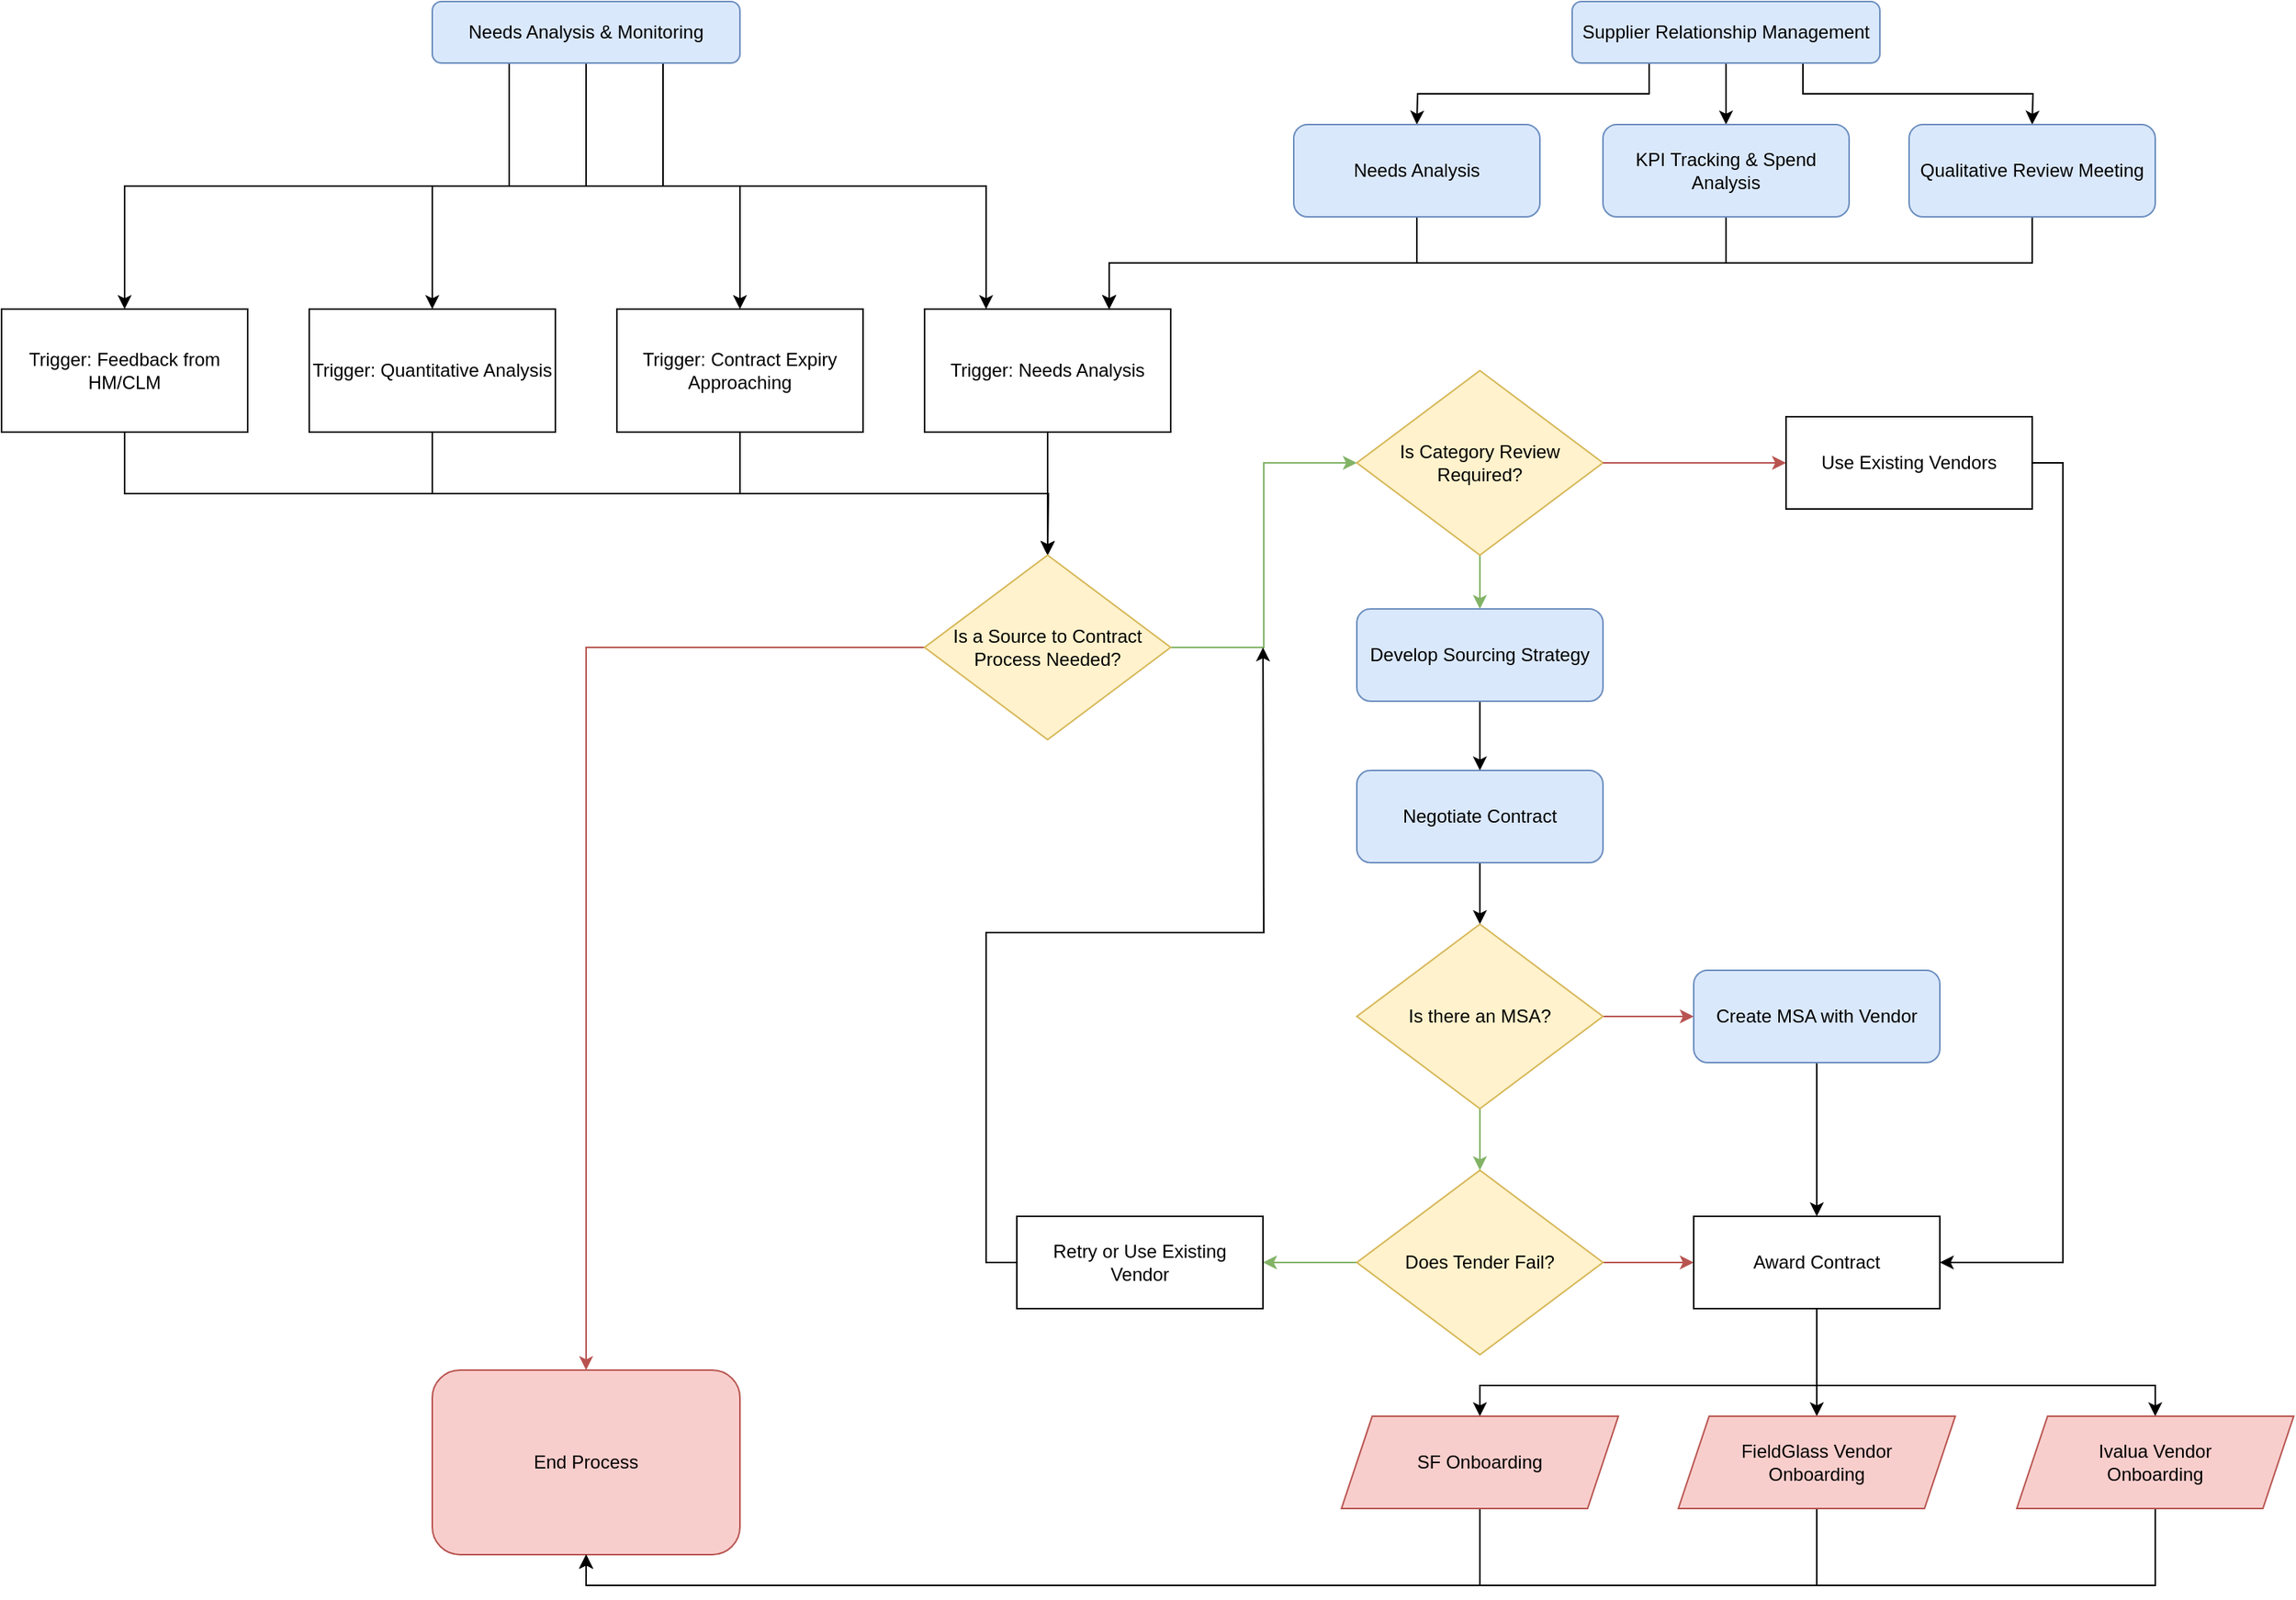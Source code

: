 <mxfile version="26.0.14">
  <diagram id="C5RBs43oDa-KdzZeNtuy" name="Page-1">
    <mxGraphModel dx="2954" dy="1098" grid="1" gridSize="10" guides="1" tooltips="1" connect="1" arrows="1" fold="1" page="1" pageScale="1" pageWidth="827" pageHeight="1169" math="0" shadow="0">
      <root>
        <mxCell id="WIyWlLk6GJQsqaUBKTNV-0" />
        <mxCell id="WIyWlLk6GJQsqaUBKTNV-1" parent="WIyWlLk6GJQsqaUBKTNV-0" />
        <mxCell id="7fKR6DzYwxGj0Lj0Nkhz-16" style="edgeStyle=orthogonalEdgeStyle;rounded=0;orthogonalLoop=1;jettySize=auto;html=1;exitX=0.25;exitY=1;exitDx=0;exitDy=0;entryX=0.5;entryY=0;entryDx=0;entryDy=0;" edge="1" parent="WIyWlLk6GJQsqaUBKTNV-1" source="WIyWlLk6GJQsqaUBKTNV-3" target="7fKR6DzYwxGj0Lj0Nkhz-1">
          <mxGeometry relative="1" as="geometry" />
        </mxCell>
        <mxCell id="7fKR6DzYwxGj0Lj0Nkhz-17" style="edgeStyle=orthogonalEdgeStyle;rounded=0;orthogonalLoop=1;jettySize=auto;html=1;exitX=0.5;exitY=1;exitDx=0;exitDy=0;entryX=0.5;entryY=0;entryDx=0;entryDy=0;" edge="1" parent="WIyWlLk6GJQsqaUBKTNV-1" source="WIyWlLk6GJQsqaUBKTNV-3" target="7fKR6DzYwxGj0Lj0Nkhz-0">
          <mxGeometry relative="1" as="geometry" />
        </mxCell>
        <mxCell id="7fKR6DzYwxGj0Lj0Nkhz-18" style="edgeStyle=orthogonalEdgeStyle;rounded=0;orthogonalLoop=1;jettySize=auto;html=1;exitX=0.5;exitY=1;exitDx=0;exitDy=0;entryX=0.5;entryY=0;entryDx=0;entryDy=0;" edge="1" parent="WIyWlLk6GJQsqaUBKTNV-1" source="WIyWlLk6GJQsqaUBKTNV-3" target="7fKR6DzYwxGj0Lj0Nkhz-2">
          <mxGeometry relative="1" as="geometry" />
        </mxCell>
        <mxCell id="7fKR6DzYwxGj0Lj0Nkhz-23" style="edgeStyle=orthogonalEdgeStyle;rounded=0;orthogonalLoop=1;jettySize=auto;html=1;exitX=0.75;exitY=1;exitDx=0;exitDy=0;entryX=0.25;entryY=0;entryDx=0;entryDy=0;" edge="1" parent="WIyWlLk6GJQsqaUBKTNV-1" source="WIyWlLk6GJQsqaUBKTNV-3" target="7fKR6DzYwxGj0Lj0Nkhz-3">
          <mxGeometry relative="1" as="geometry" />
        </mxCell>
        <mxCell id="WIyWlLk6GJQsqaUBKTNV-3" value="Needs Analysis &amp;amp; Monitoring" style="rounded=1;whiteSpace=wrap;html=1;fontSize=12;glass=0;strokeWidth=1;shadow=0;fillColor=#dae8fc;strokeColor=#6c8ebf;" parent="WIyWlLk6GJQsqaUBKTNV-1" vertex="1">
          <mxGeometry x="320" y="40" width="200" height="40" as="geometry" />
        </mxCell>
        <mxCell id="7fKR6DzYwxGj0Lj0Nkhz-27" style="edgeStyle=orthogonalEdgeStyle;rounded=0;orthogonalLoop=1;jettySize=auto;html=1;exitX=0.5;exitY=1;exitDx=0;exitDy=0;" edge="1" parent="WIyWlLk6GJQsqaUBKTNV-1" source="7fKR6DzYwxGj0Lj0Nkhz-0" target="7fKR6DzYwxGj0Lj0Nkhz-24">
          <mxGeometry relative="1" as="geometry" />
        </mxCell>
        <mxCell id="7fKR6DzYwxGj0Lj0Nkhz-0" value="Trigger: Quantitative Analysis" style="rounded=0;whiteSpace=wrap;html=1;" vertex="1" parent="WIyWlLk6GJQsqaUBKTNV-1">
          <mxGeometry x="240" y="240" width="160" height="80" as="geometry" />
        </mxCell>
        <mxCell id="7fKR6DzYwxGj0Lj0Nkhz-28" style="edgeStyle=orthogonalEdgeStyle;rounded=0;orthogonalLoop=1;jettySize=auto;html=1;exitX=0.5;exitY=1;exitDx=0;exitDy=0;" edge="1" parent="WIyWlLk6GJQsqaUBKTNV-1" source="7fKR6DzYwxGj0Lj0Nkhz-1" target="7fKR6DzYwxGj0Lj0Nkhz-24">
          <mxGeometry relative="1" as="geometry" />
        </mxCell>
        <mxCell id="7fKR6DzYwxGj0Lj0Nkhz-1" value="Trigger: Feedback from HM/CLM" style="rounded=0;whiteSpace=wrap;html=1;" vertex="1" parent="WIyWlLk6GJQsqaUBKTNV-1">
          <mxGeometry x="40" y="240" width="160" height="80" as="geometry" />
        </mxCell>
        <mxCell id="7fKR6DzYwxGj0Lj0Nkhz-26" style="edgeStyle=orthogonalEdgeStyle;rounded=0;orthogonalLoop=1;jettySize=auto;html=1;exitX=0.5;exitY=1;exitDx=0;exitDy=0;" edge="1" parent="WIyWlLk6GJQsqaUBKTNV-1" source="7fKR6DzYwxGj0Lj0Nkhz-2">
          <mxGeometry relative="1" as="geometry">
            <mxPoint x="720" y="400" as="targetPoint" />
          </mxGeometry>
        </mxCell>
        <mxCell id="7fKR6DzYwxGj0Lj0Nkhz-2" value="Trigger: Contract Expiry Approaching" style="rounded=0;whiteSpace=wrap;html=1;" vertex="1" parent="WIyWlLk6GJQsqaUBKTNV-1">
          <mxGeometry x="440" y="240" width="160" height="80" as="geometry" />
        </mxCell>
        <mxCell id="7fKR6DzYwxGj0Lj0Nkhz-25" style="edgeStyle=orthogonalEdgeStyle;rounded=0;orthogonalLoop=1;jettySize=auto;html=1;exitX=0.5;exitY=1;exitDx=0;exitDy=0;entryX=0.5;entryY=0;entryDx=0;entryDy=0;" edge="1" parent="WIyWlLk6GJQsqaUBKTNV-1" source="7fKR6DzYwxGj0Lj0Nkhz-3" target="7fKR6DzYwxGj0Lj0Nkhz-24">
          <mxGeometry relative="1" as="geometry" />
        </mxCell>
        <mxCell id="7fKR6DzYwxGj0Lj0Nkhz-3" value="Trigger: Needs Analysis" style="rounded=0;whiteSpace=wrap;html=1;" vertex="1" parent="WIyWlLk6GJQsqaUBKTNV-1">
          <mxGeometry x="640" y="240" width="160" height="80" as="geometry" />
        </mxCell>
        <mxCell id="7fKR6DzYwxGj0Lj0Nkhz-11" style="edgeStyle=orthogonalEdgeStyle;rounded=0;orthogonalLoop=1;jettySize=auto;html=1;exitX=0.5;exitY=1;exitDx=0;exitDy=0;entryX=0.5;entryY=0;entryDx=0;entryDy=0;" edge="1" parent="WIyWlLk6GJQsqaUBKTNV-1" source="7fKR6DzYwxGj0Lj0Nkhz-4">
          <mxGeometry relative="1" as="geometry">
            <mxPoint x="1161" y="120" as="targetPoint" />
          </mxGeometry>
        </mxCell>
        <mxCell id="7fKR6DzYwxGj0Lj0Nkhz-12" style="edgeStyle=orthogonalEdgeStyle;rounded=0;orthogonalLoop=1;jettySize=auto;html=1;exitX=0.25;exitY=1;exitDx=0;exitDy=0;entryX=0.5;entryY=0;entryDx=0;entryDy=0;" edge="1" parent="WIyWlLk6GJQsqaUBKTNV-1" source="7fKR6DzYwxGj0Lj0Nkhz-4">
          <mxGeometry relative="1" as="geometry">
            <mxPoint x="960" y="120" as="targetPoint" />
          </mxGeometry>
        </mxCell>
        <mxCell id="7fKR6DzYwxGj0Lj0Nkhz-13" style="edgeStyle=orthogonalEdgeStyle;rounded=0;orthogonalLoop=1;jettySize=auto;html=1;exitX=0.75;exitY=1;exitDx=0;exitDy=0;entryX=0.5;entryY=0;entryDx=0;entryDy=0;" edge="1" parent="WIyWlLk6GJQsqaUBKTNV-1" source="7fKR6DzYwxGj0Lj0Nkhz-4">
          <mxGeometry relative="1" as="geometry">
            <mxPoint x="1360" y="120" as="targetPoint" />
          </mxGeometry>
        </mxCell>
        <mxCell id="7fKR6DzYwxGj0Lj0Nkhz-4" value="Supplier Relationship Management" style="rounded=1;whiteSpace=wrap;html=1;fontSize=12;glass=0;strokeWidth=1;shadow=0;fillColor=#dae8fc;strokeColor=#6c8ebf;" vertex="1" parent="WIyWlLk6GJQsqaUBKTNV-1">
          <mxGeometry x="1061" y="40" width="200" height="40" as="geometry" />
        </mxCell>
        <mxCell id="7fKR6DzYwxGj0Lj0Nkhz-62" style="edgeStyle=orthogonalEdgeStyle;rounded=0;orthogonalLoop=1;jettySize=auto;html=1;exitX=1;exitY=0.5;exitDx=0;exitDy=0;entryX=0;entryY=0.5;entryDx=0;entryDy=0;fillColor=#d5e8d4;strokeColor=#82b366;" edge="1" parent="WIyWlLk6GJQsqaUBKTNV-1" source="7fKR6DzYwxGj0Lj0Nkhz-24" target="7fKR6DzYwxGj0Lj0Nkhz-38">
          <mxGeometry relative="1" as="geometry" />
        </mxCell>
        <mxCell id="7fKR6DzYwxGj0Lj0Nkhz-70" style="edgeStyle=orthogonalEdgeStyle;rounded=0;orthogonalLoop=1;jettySize=auto;html=1;exitX=0;exitY=0.5;exitDx=0;exitDy=0;fillColor=#f8cecc;strokeColor=#b85450;" edge="1" parent="WIyWlLk6GJQsqaUBKTNV-1" source="7fKR6DzYwxGj0Lj0Nkhz-24" target="7fKR6DzYwxGj0Lj0Nkhz-29">
          <mxGeometry relative="1" as="geometry" />
        </mxCell>
        <mxCell id="7fKR6DzYwxGj0Lj0Nkhz-24" value="Is a Source to Contract Process Needed?" style="rhombus;whiteSpace=wrap;html=1;fillColor=#fff2cc;strokeColor=#d6b656;" vertex="1" parent="WIyWlLk6GJQsqaUBKTNV-1">
          <mxGeometry x="640" y="400" width="160" height="120" as="geometry" />
        </mxCell>
        <mxCell id="7fKR6DzYwxGj0Lj0Nkhz-29" value="End Process" style="rounded=1;whiteSpace=wrap;html=1;fillColor=#f8cecc;strokeColor=#b85450;" vertex="1" parent="WIyWlLk6GJQsqaUBKTNV-1">
          <mxGeometry x="320" y="930" width="200" height="120" as="geometry" />
        </mxCell>
        <mxCell id="7fKR6DzYwxGj0Lj0Nkhz-34" style="edgeStyle=orthogonalEdgeStyle;rounded=0;orthogonalLoop=1;jettySize=auto;html=1;exitX=0.5;exitY=1;exitDx=0;exitDy=0;entryX=0.75;entryY=0;entryDx=0;entryDy=0;" edge="1" parent="WIyWlLk6GJQsqaUBKTNV-1" source="7fKR6DzYwxGj0Lj0Nkhz-31" target="7fKR6DzYwxGj0Lj0Nkhz-3">
          <mxGeometry relative="1" as="geometry" />
        </mxCell>
        <mxCell id="7fKR6DzYwxGj0Lj0Nkhz-31" value="Needs Analysis" style="rounded=1;whiteSpace=wrap;html=1;fillColor=#dae8fc;strokeColor=#6c8ebf;" vertex="1" parent="WIyWlLk6GJQsqaUBKTNV-1">
          <mxGeometry x="880" y="120" width="160" height="60" as="geometry" />
        </mxCell>
        <mxCell id="7fKR6DzYwxGj0Lj0Nkhz-35" style="edgeStyle=orthogonalEdgeStyle;rounded=0;orthogonalLoop=1;jettySize=auto;html=1;exitX=0.5;exitY=1;exitDx=0;exitDy=0;entryX=0.75;entryY=0;entryDx=0;entryDy=0;" edge="1" parent="WIyWlLk6GJQsqaUBKTNV-1" source="7fKR6DzYwxGj0Lj0Nkhz-32" target="7fKR6DzYwxGj0Lj0Nkhz-3">
          <mxGeometry relative="1" as="geometry" />
        </mxCell>
        <mxCell id="7fKR6DzYwxGj0Lj0Nkhz-32" value="KPI Tracking &amp;amp; Spend Analysis" style="rounded=1;whiteSpace=wrap;html=1;fillColor=#dae8fc;strokeColor=#6c8ebf;" vertex="1" parent="WIyWlLk6GJQsqaUBKTNV-1">
          <mxGeometry x="1081" y="120" width="160" height="60" as="geometry" />
        </mxCell>
        <mxCell id="7fKR6DzYwxGj0Lj0Nkhz-36" style="edgeStyle=orthogonalEdgeStyle;rounded=0;orthogonalLoop=1;jettySize=auto;html=1;exitX=0.5;exitY=1;exitDx=0;exitDy=0;entryX=0.75;entryY=0;entryDx=0;entryDy=0;" edge="1" parent="WIyWlLk6GJQsqaUBKTNV-1" source="7fKR6DzYwxGj0Lj0Nkhz-33" target="7fKR6DzYwxGj0Lj0Nkhz-3">
          <mxGeometry relative="1" as="geometry" />
        </mxCell>
        <mxCell id="7fKR6DzYwxGj0Lj0Nkhz-33" value="Qualitative Review Meeting" style="rounded=1;whiteSpace=wrap;html=1;fillColor=#dae8fc;strokeColor=#6c8ebf;" vertex="1" parent="WIyWlLk6GJQsqaUBKTNV-1">
          <mxGeometry x="1280" y="120" width="160" height="60" as="geometry" />
        </mxCell>
        <mxCell id="7fKR6DzYwxGj0Lj0Nkhz-52" style="edgeStyle=orthogonalEdgeStyle;rounded=0;orthogonalLoop=1;jettySize=auto;html=1;exitX=0.5;exitY=1;exitDx=0;exitDy=0;entryX=0.5;entryY=0;entryDx=0;entryDy=0;fillColor=#d5e8d4;strokeColor=#82b366;" edge="1" parent="WIyWlLk6GJQsqaUBKTNV-1" source="7fKR6DzYwxGj0Lj0Nkhz-38" target="7fKR6DzYwxGj0Lj0Nkhz-48">
          <mxGeometry relative="1" as="geometry" />
        </mxCell>
        <mxCell id="7fKR6DzYwxGj0Lj0Nkhz-38" value="Is Category Review &lt;br&gt;Required?" style="rhombus;whiteSpace=wrap;html=1;fillColor=#fff2cc;strokeColor=#d6b656;" vertex="1" parent="WIyWlLk6GJQsqaUBKTNV-1">
          <mxGeometry x="921" y="280" width="160" height="120" as="geometry" />
        </mxCell>
        <mxCell id="7fKR6DzYwxGj0Lj0Nkhz-61" style="edgeStyle=orthogonalEdgeStyle;rounded=0;orthogonalLoop=1;jettySize=auto;html=1;exitX=1;exitY=0.5;exitDx=0;exitDy=0;entryX=1;entryY=0.5;entryDx=0;entryDy=0;" edge="1" parent="WIyWlLk6GJQsqaUBKTNV-1" source="7fKR6DzYwxGj0Lj0Nkhz-40" target="7fKR6DzYwxGj0Lj0Nkhz-58">
          <mxGeometry relative="1" as="geometry" />
        </mxCell>
        <mxCell id="7fKR6DzYwxGj0Lj0Nkhz-40" value="Use Existing Vendors" style="rounded=0;whiteSpace=wrap;html=1;" vertex="1" parent="WIyWlLk6GJQsqaUBKTNV-1">
          <mxGeometry x="1200" y="310" width="160" height="60" as="geometry" />
        </mxCell>
        <mxCell id="7fKR6DzYwxGj0Lj0Nkhz-41" style="edgeStyle=orthogonalEdgeStyle;rounded=0;orthogonalLoop=1;jettySize=auto;html=1;exitX=1;exitY=0.5;exitDx=0;exitDy=0;entryX=0;entryY=0.5;entryDx=0;entryDy=0;fillColor=#f8cecc;strokeColor=#b85450;" edge="1" parent="WIyWlLk6GJQsqaUBKTNV-1" source="7fKR6DzYwxGj0Lj0Nkhz-38" target="7fKR6DzYwxGj0Lj0Nkhz-40">
          <mxGeometry relative="1" as="geometry" />
        </mxCell>
        <mxCell id="7fKR6DzYwxGj0Lj0Nkhz-59" style="edgeStyle=orthogonalEdgeStyle;rounded=0;orthogonalLoop=1;jettySize=auto;html=1;exitX=1;exitY=0.5;exitDx=0;exitDy=0;entryX=0;entryY=0.5;entryDx=0;entryDy=0;fillColor=#f8cecc;strokeColor=#b85450;" edge="1" parent="WIyWlLk6GJQsqaUBKTNV-1" source="7fKR6DzYwxGj0Lj0Nkhz-42" target="7fKR6DzYwxGj0Lj0Nkhz-58">
          <mxGeometry relative="1" as="geometry" />
        </mxCell>
        <mxCell id="7fKR6DzYwxGj0Lj0Nkhz-76" style="edgeStyle=orthogonalEdgeStyle;rounded=0;orthogonalLoop=1;jettySize=auto;html=1;exitX=0;exitY=0.5;exitDx=0;exitDy=0;entryX=1;entryY=0.5;entryDx=0;entryDy=0;fillColor=#d5e8d4;strokeColor=#82b366;" edge="1" parent="WIyWlLk6GJQsqaUBKTNV-1" source="7fKR6DzYwxGj0Lj0Nkhz-42" target="7fKR6DzYwxGj0Lj0Nkhz-75">
          <mxGeometry relative="1" as="geometry" />
        </mxCell>
        <mxCell id="7fKR6DzYwxGj0Lj0Nkhz-42" value="Does Tender Fail?" style="rhombus;whiteSpace=wrap;html=1;fillColor=#fff2cc;strokeColor=#d6b656;" vertex="1" parent="WIyWlLk6GJQsqaUBKTNV-1">
          <mxGeometry x="921" y="800" width="160" height="120" as="geometry" />
        </mxCell>
        <mxCell id="7fKR6DzYwxGj0Lj0Nkhz-55" style="edgeStyle=orthogonalEdgeStyle;rounded=0;orthogonalLoop=1;jettySize=auto;html=1;exitX=0.5;exitY=1;exitDx=0;exitDy=0;entryX=0.5;entryY=0;entryDx=0;entryDy=0;" edge="1" parent="WIyWlLk6GJQsqaUBKTNV-1" source="7fKR6DzYwxGj0Lj0Nkhz-47" target="7fKR6DzYwxGj0Lj0Nkhz-49">
          <mxGeometry relative="1" as="geometry" />
        </mxCell>
        <mxCell id="7fKR6DzYwxGj0Lj0Nkhz-47" value="Negotiate Contract" style="rounded=1;whiteSpace=wrap;html=1;fillColor=#dae8fc;strokeColor=#6c8ebf;" vertex="1" parent="WIyWlLk6GJQsqaUBKTNV-1">
          <mxGeometry x="921" y="540" width="160" height="60" as="geometry" />
        </mxCell>
        <mxCell id="7fKR6DzYwxGj0Lj0Nkhz-53" style="edgeStyle=orthogonalEdgeStyle;rounded=0;orthogonalLoop=1;jettySize=auto;html=1;exitX=0.5;exitY=1;exitDx=0;exitDy=0;entryX=0.5;entryY=0;entryDx=0;entryDy=0;" edge="1" parent="WIyWlLk6GJQsqaUBKTNV-1" source="7fKR6DzYwxGj0Lj0Nkhz-48" target="7fKR6DzYwxGj0Lj0Nkhz-47">
          <mxGeometry relative="1" as="geometry" />
        </mxCell>
        <mxCell id="7fKR6DzYwxGj0Lj0Nkhz-48" value="Develop Sourcing Strategy" style="rounded=1;whiteSpace=wrap;html=1;fillColor=#dae8fc;strokeColor=#6c8ebf;" vertex="1" parent="WIyWlLk6GJQsqaUBKTNV-1">
          <mxGeometry x="921" y="435" width="160" height="60" as="geometry" />
        </mxCell>
        <mxCell id="7fKR6DzYwxGj0Lj0Nkhz-50" style="edgeStyle=orthogonalEdgeStyle;rounded=0;orthogonalLoop=1;jettySize=auto;html=1;exitX=0.5;exitY=1;exitDx=0;exitDy=0;entryX=0.5;entryY=0;entryDx=0;entryDy=0;fillColor=#d5e8d4;strokeColor=#82b366;" edge="1" parent="WIyWlLk6GJQsqaUBKTNV-1" source="7fKR6DzYwxGj0Lj0Nkhz-49" target="7fKR6DzYwxGj0Lj0Nkhz-42">
          <mxGeometry relative="1" as="geometry" />
        </mxCell>
        <mxCell id="7fKR6DzYwxGj0Lj0Nkhz-57" style="edgeStyle=orthogonalEdgeStyle;rounded=0;orthogonalLoop=1;jettySize=auto;html=1;exitX=1;exitY=0.5;exitDx=0;exitDy=0;entryX=0;entryY=0.5;entryDx=0;entryDy=0;fillColor=#f8cecc;strokeColor=#b85450;" edge="1" parent="WIyWlLk6GJQsqaUBKTNV-1" source="7fKR6DzYwxGj0Lj0Nkhz-49" target="7fKR6DzYwxGj0Lj0Nkhz-56">
          <mxGeometry relative="1" as="geometry" />
        </mxCell>
        <mxCell id="7fKR6DzYwxGj0Lj0Nkhz-49" value="Is there an MSA?" style="rhombus;whiteSpace=wrap;html=1;fillColor=#fff2cc;strokeColor=#d6b656;" vertex="1" parent="WIyWlLk6GJQsqaUBKTNV-1">
          <mxGeometry x="921" y="640" width="160" height="120" as="geometry" />
        </mxCell>
        <mxCell id="7fKR6DzYwxGj0Lj0Nkhz-60" style="edgeStyle=orthogonalEdgeStyle;rounded=0;orthogonalLoop=1;jettySize=auto;html=1;exitX=0.5;exitY=1;exitDx=0;exitDy=0;entryX=0.5;entryY=0;entryDx=0;entryDy=0;" edge="1" parent="WIyWlLk6GJQsqaUBKTNV-1" source="7fKR6DzYwxGj0Lj0Nkhz-56" target="7fKR6DzYwxGj0Lj0Nkhz-58">
          <mxGeometry relative="1" as="geometry" />
        </mxCell>
        <mxCell id="7fKR6DzYwxGj0Lj0Nkhz-56" value="Create MSA with Vendor" style="rounded=1;whiteSpace=wrap;html=1;fillColor=#dae8fc;strokeColor=#6c8ebf;" vertex="1" parent="WIyWlLk6GJQsqaUBKTNV-1">
          <mxGeometry x="1140" y="670" width="160" height="60" as="geometry" />
        </mxCell>
        <mxCell id="7fKR6DzYwxGj0Lj0Nkhz-67" style="edgeStyle=orthogonalEdgeStyle;rounded=0;orthogonalLoop=1;jettySize=auto;html=1;exitX=0.5;exitY=1;exitDx=0;exitDy=0;entryX=0.5;entryY=0;entryDx=0;entryDy=0;" edge="1" parent="WIyWlLk6GJQsqaUBKTNV-1" source="7fKR6DzYwxGj0Lj0Nkhz-58" target="7fKR6DzYwxGj0Lj0Nkhz-64">
          <mxGeometry relative="1" as="geometry">
            <Array as="points">
              <mxPoint x="1220" y="940" />
              <mxPoint x="1001" y="940" />
            </Array>
          </mxGeometry>
        </mxCell>
        <mxCell id="7fKR6DzYwxGj0Lj0Nkhz-68" style="edgeStyle=orthogonalEdgeStyle;rounded=0;orthogonalLoop=1;jettySize=auto;html=1;exitX=0.5;exitY=1;exitDx=0;exitDy=0;entryX=0.5;entryY=0;entryDx=0;entryDy=0;" edge="1" parent="WIyWlLk6GJQsqaUBKTNV-1" source="7fKR6DzYwxGj0Lj0Nkhz-58" target="7fKR6DzYwxGj0Lj0Nkhz-65">
          <mxGeometry relative="1" as="geometry" />
        </mxCell>
        <mxCell id="7fKR6DzYwxGj0Lj0Nkhz-69" style="edgeStyle=orthogonalEdgeStyle;rounded=0;orthogonalLoop=1;jettySize=auto;html=1;exitX=0.5;exitY=1;exitDx=0;exitDy=0;" edge="1" parent="WIyWlLk6GJQsqaUBKTNV-1" source="7fKR6DzYwxGj0Lj0Nkhz-58" target="7fKR6DzYwxGj0Lj0Nkhz-66">
          <mxGeometry relative="1" as="geometry">
            <Array as="points">
              <mxPoint x="1220" y="940" />
              <mxPoint x="1440" y="940" />
            </Array>
          </mxGeometry>
        </mxCell>
        <mxCell id="7fKR6DzYwxGj0Lj0Nkhz-58" value="Award Contract" style="rounded=0;whiteSpace=wrap;html=1;" vertex="1" parent="WIyWlLk6GJQsqaUBKTNV-1">
          <mxGeometry x="1140" y="830" width="160" height="60" as="geometry" />
        </mxCell>
        <mxCell id="7fKR6DzYwxGj0Lj0Nkhz-71" style="edgeStyle=orthogonalEdgeStyle;rounded=0;orthogonalLoop=1;jettySize=auto;html=1;exitX=0.5;exitY=1;exitDx=0;exitDy=0;entryX=0.5;entryY=1;entryDx=0;entryDy=0;" edge="1" parent="WIyWlLk6GJQsqaUBKTNV-1" source="7fKR6DzYwxGj0Lj0Nkhz-64" target="7fKR6DzYwxGj0Lj0Nkhz-29">
          <mxGeometry relative="1" as="geometry" />
        </mxCell>
        <mxCell id="7fKR6DzYwxGj0Lj0Nkhz-64" value="SF Onboarding" style="shape=parallelogram;perimeter=parallelogramPerimeter;whiteSpace=wrap;html=1;fixedSize=1;fillColor=#f8cecc;strokeColor=#b85450;" vertex="1" parent="WIyWlLk6GJQsqaUBKTNV-1">
          <mxGeometry x="911" y="960" width="180" height="60" as="geometry" />
        </mxCell>
        <mxCell id="7fKR6DzYwxGj0Lj0Nkhz-73" style="edgeStyle=orthogonalEdgeStyle;rounded=0;orthogonalLoop=1;jettySize=auto;html=1;exitX=0.5;exitY=1;exitDx=0;exitDy=0;entryX=0.5;entryY=1;entryDx=0;entryDy=0;" edge="1" parent="WIyWlLk6GJQsqaUBKTNV-1" source="7fKR6DzYwxGj0Lj0Nkhz-65" target="7fKR6DzYwxGj0Lj0Nkhz-29">
          <mxGeometry relative="1" as="geometry" />
        </mxCell>
        <mxCell id="7fKR6DzYwxGj0Lj0Nkhz-65" value="FieldGlass Vendor &lt;br&gt;Onboarding" style="shape=parallelogram;perimeter=parallelogramPerimeter;whiteSpace=wrap;html=1;fixedSize=1;fillColor=#f8cecc;strokeColor=#b85450;" vertex="1" parent="WIyWlLk6GJQsqaUBKTNV-1">
          <mxGeometry x="1130" y="960" width="180" height="60" as="geometry" />
        </mxCell>
        <mxCell id="7fKR6DzYwxGj0Lj0Nkhz-74" style="edgeStyle=orthogonalEdgeStyle;rounded=0;orthogonalLoop=1;jettySize=auto;html=1;exitX=0.5;exitY=1;exitDx=0;exitDy=0;entryX=0.5;entryY=1;entryDx=0;entryDy=0;" edge="1" parent="WIyWlLk6GJQsqaUBKTNV-1" source="7fKR6DzYwxGj0Lj0Nkhz-66" target="7fKR6DzYwxGj0Lj0Nkhz-29">
          <mxGeometry relative="1" as="geometry" />
        </mxCell>
        <mxCell id="7fKR6DzYwxGj0Lj0Nkhz-66" value="Ivalua Vendor&lt;br&gt;Onboarding" style="shape=parallelogram;perimeter=parallelogramPerimeter;whiteSpace=wrap;html=1;fixedSize=1;fillColor=#f8cecc;strokeColor=#b85450;" vertex="1" parent="WIyWlLk6GJQsqaUBKTNV-1">
          <mxGeometry x="1350" y="960" width="180" height="60" as="geometry" />
        </mxCell>
        <mxCell id="7fKR6DzYwxGj0Lj0Nkhz-78" style="edgeStyle=orthogonalEdgeStyle;rounded=0;orthogonalLoop=1;jettySize=auto;html=1;exitX=0;exitY=0.5;exitDx=0;exitDy=0;" edge="1" parent="WIyWlLk6GJQsqaUBKTNV-1" source="7fKR6DzYwxGj0Lj0Nkhz-75">
          <mxGeometry relative="1" as="geometry">
            <mxPoint x="860" y="460" as="targetPoint" />
          </mxGeometry>
        </mxCell>
        <mxCell id="7fKR6DzYwxGj0Lj0Nkhz-75" value="Retry or Use Existing&lt;br&gt;Vendor" style="rounded=0;whiteSpace=wrap;html=1;" vertex="1" parent="WIyWlLk6GJQsqaUBKTNV-1">
          <mxGeometry x="700" y="830" width="160" height="60" as="geometry" />
        </mxCell>
      </root>
    </mxGraphModel>
  </diagram>
</mxfile>
